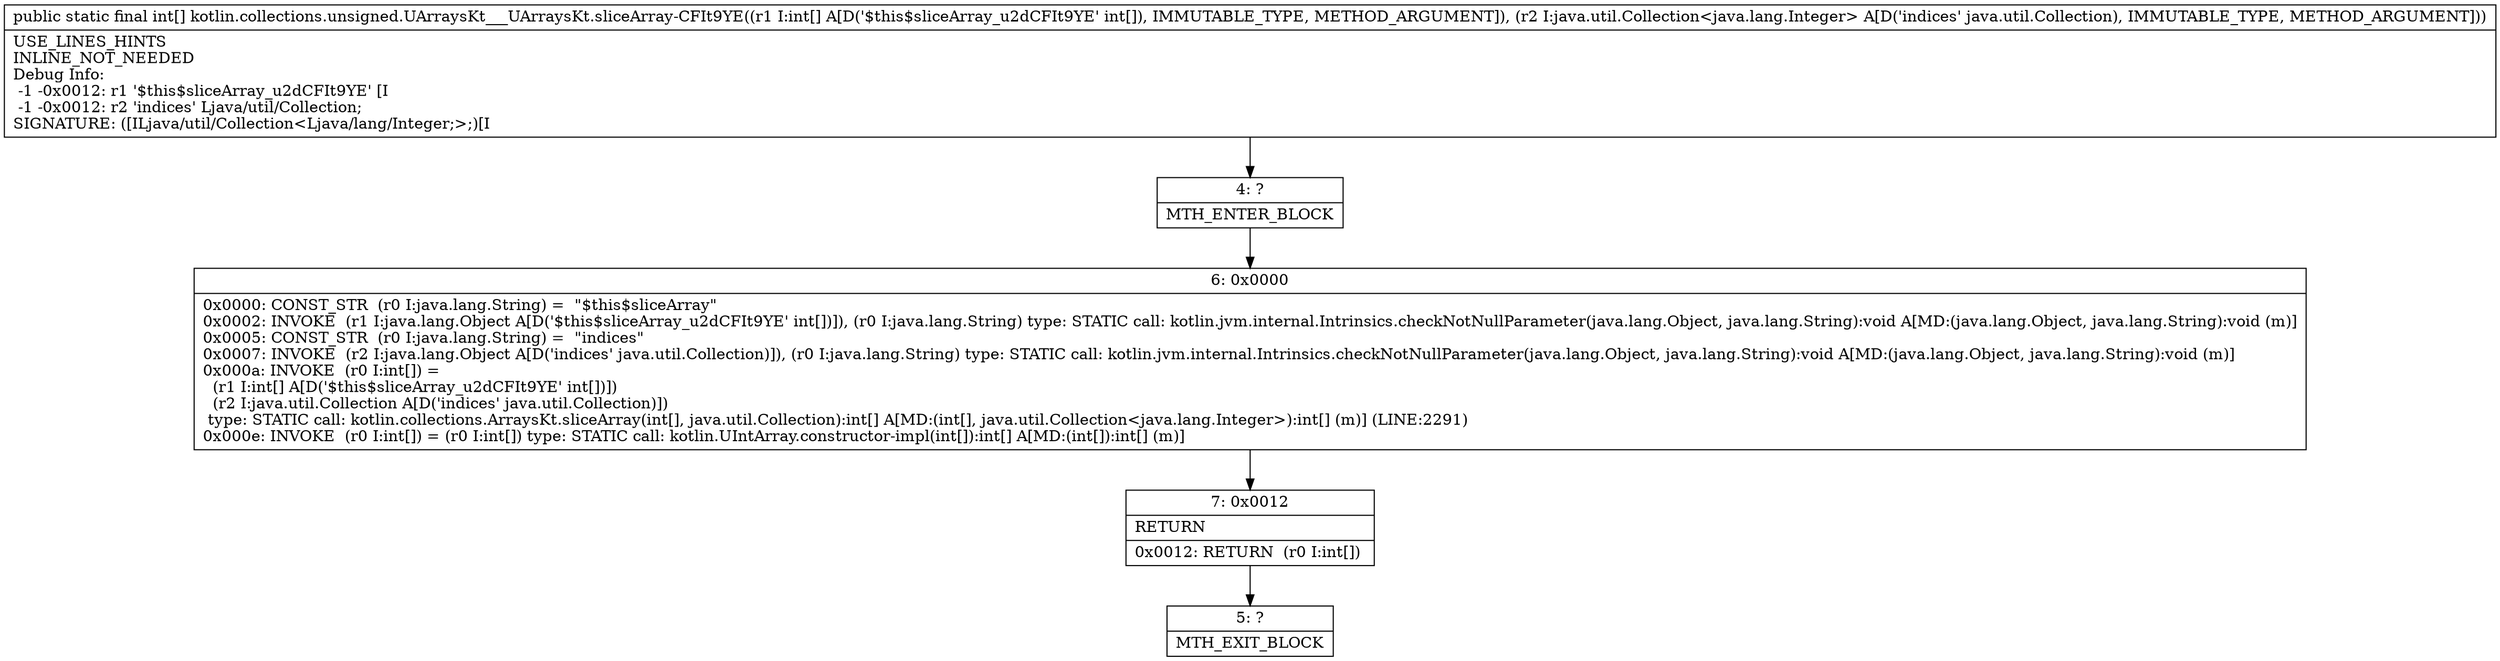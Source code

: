 digraph "CFG forkotlin.collections.unsigned.UArraysKt___UArraysKt.sliceArray\-CFIt9YE([ILjava\/util\/Collection;)[I" {
Node_4 [shape=record,label="{4\:\ ?|MTH_ENTER_BLOCK\l}"];
Node_6 [shape=record,label="{6\:\ 0x0000|0x0000: CONST_STR  (r0 I:java.lang.String) =  \"$this$sliceArray\" \l0x0002: INVOKE  (r1 I:java.lang.Object A[D('$this$sliceArray_u2dCFIt9YE' int[])]), (r0 I:java.lang.String) type: STATIC call: kotlin.jvm.internal.Intrinsics.checkNotNullParameter(java.lang.Object, java.lang.String):void A[MD:(java.lang.Object, java.lang.String):void (m)]\l0x0005: CONST_STR  (r0 I:java.lang.String) =  \"indices\" \l0x0007: INVOKE  (r2 I:java.lang.Object A[D('indices' java.util.Collection)]), (r0 I:java.lang.String) type: STATIC call: kotlin.jvm.internal.Intrinsics.checkNotNullParameter(java.lang.Object, java.lang.String):void A[MD:(java.lang.Object, java.lang.String):void (m)]\l0x000a: INVOKE  (r0 I:int[]) = \l  (r1 I:int[] A[D('$this$sliceArray_u2dCFIt9YE' int[])])\l  (r2 I:java.util.Collection A[D('indices' java.util.Collection)])\l type: STATIC call: kotlin.collections.ArraysKt.sliceArray(int[], java.util.Collection):int[] A[MD:(int[], java.util.Collection\<java.lang.Integer\>):int[] (m)] (LINE:2291)\l0x000e: INVOKE  (r0 I:int[]) = (r0 I:int[]) type: STATIC call: kotlin.UIntArray.constructor\-impl(int[]):int[] A[MD:(int[]):int[] (m)]\l}"];
Node_7 [shape=record,label="{7\:\ 0x0012|RETURN\l|0x0012: RETURN  (r0 I:int[]) \l}"];
Node_5 [shape=record,label="{5\:\ ?|MTH_EXIT_BLOCK\l}"];
MethodNode[shape=record,label="{public static final int[] kotlin.collections.unsigned.UArraysKt___UArraysKt.sliceArray\-CFIt9YE((r1 I:int[] A[D('$this$sliceArray_u2dCFIt9YE' int[]), IMMUTABLE_TYPE, METHOD_ARGUMENT]), (r2 I:java.util.Collection\<java.lang.Integer\> A[D('indices' java.util.Collection), IMMUTABLE_TYPE, METHOD_ARGUMENT]))  | USE_LINES_HINTS\lINLINE_NOT_NEEDED\lDebug Info:\l  \-1 \-0x0012: r1 '$this$sliceArray_u2dCFIt9YE' [I\l  \-1 \-0x0012: r2 'indices' Ljava\/util\/Collection;\lSIGNATURE: ([ILjava\/util\/Collection\<Ljava\/lang\/Integer;\>;)[I\l}"];
MethodNode -> Node_4;Node_4 -> Node_6;
Node_6 -> Node_7;
Node_7 -> Node_5;
}

